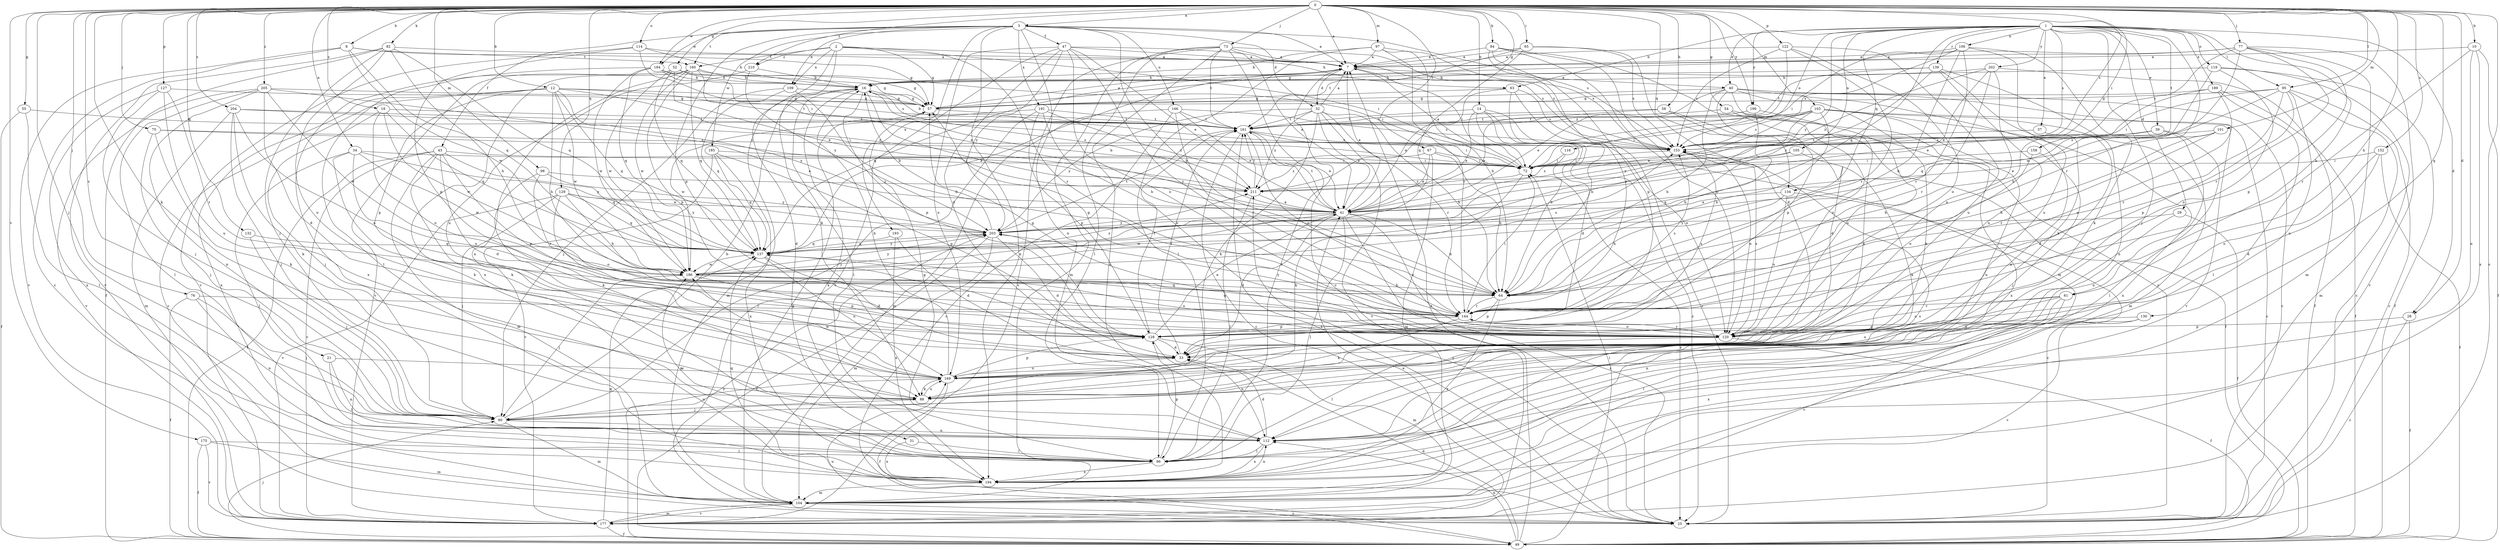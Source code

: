strict digraph  {
0;
1;
2;
3;
7;
8;
10;
12;
14;
16;
18;
21;
25;
28;
29;
31;
32;
33;
34;
37;
39;
40;
41;
43;
47;
49;
52;
54;
55;
57;
58;
61;
63;
64;
65;
67;
72;
73;
75;
76;
77;
80;
82;
84;
88;
95;
96;
97;
98;
101;
103;
104;
105;
106;
109;
112;
114;
116;
119;
120;
122;
127;
128;
129;
130;
132;
134;
137;
139;
144;
152;
153;
158;
160;
161;
166;
169;
175;
177;
184;
185;
186;
189;
191;
193;
194;
199;
202;
203;
204;
205;
210;
211;
0 -> 3  [label=a];
0 -> 7  [label=a];
0 -> 8  [label=b];
0 -> 10  [label=b];
0 -> 12  [label=b];
0 -> 14  [label=b];
0 -> 18  [label=c];
0 -> 21  [label=c];
0 -> 25  [label=c];
0 -> 28  [label=d];
0 -> 34  [label=e];
0 -> 52  [label=g];
0 -> 54  [label=g];
0 -> 55  [label=g];
0 -> 57  [label=g];
0 -> 58  [label=h];
0 -> 61  [label=h];
0 -> 65  [label=i];
0 -> 67  [label=i];
0 -> 72  [label=i];
0 -> 73  [label=j];
0 -> 75  [label=j];
0 -> 76  [label=j];
0 -> 77  [label=j];
0 -> 80  [label=j];
0 -> 82  [label=k];
0 -> 84  [label=k];
0 -> 88  [label=k];
0 -> 95  [label=l];
0 -> 97  [label=m];
0 -> 98  [label=m];
0 -> 101  [label=m];
0 -> 103  [label=m];
0 -> 114  [label=o];
0 -> 122  [label=p];
0 -> 127  [label=p];
0 -> 129  [label=q];
0 -> 130  [label=q];
0 -> 132  [label=q];
0 -> 134  [label=q];
0 -> 152  [label=s];
0 -> 153  [label=s];
0 -> 175  [label=v];
0 -> 184  [label=w];
0 -> 199  [label=y];
0 -> 204  [label=z];
0 -> 205  [label=z];
0 -> 210  [label=z];
1 -> 28  [label=d];
1 -> 29  [label=d];
1 -> 37  [label=e];
1 -> 39  [label=e];
1 -> 40  [label=e];
1 -> 61  [label=h];
1 -> 63  [label=h];
1 -> 80  [label=j];
1 -> 95  [label=l];
1 -> 105  [label=n];
1 -> 106  [label=n];
1 -> 116  [label=o];
1 -> 119  [label=o];
1 -> 134  [label=q];
1 -> 137  [label=q];
1 -> 139  [label=r];
1 -> 144  [label=r];
1 -> 153  [label=s];
1 -> 158  [label=t];
1 -> 189  [label=x];
1 -> 199  [label=y];
1 -> 202  [label=y];
1 -> 203  [label=y];
2 -> 31  [label=d];
2 -> 57  [label=g];
2 -> 63  [label=h];
2 -> 72  [label=i];
2 -> 88  [label=k];
2 -> 109  [label=n];
2 -> 144  [label=r];
2 -> 160  [label=t];
2 -> 210  [label=z];
3 -> 7  [label=a];
3 -> 32  [label=d];
3 -> 43  [label=f];
3 -> 47  [label=f];
3 -> 64  [label=h];
3 -> 109  [label=n];
3 -> 112  [label=n];
3 -> 128  [label=p];
3 -> 153  [label=s];
3 -> 160  [label=t];
3 -> 166  [label=u];
3 -> 184  [label=w];
3 -> 185  [label=w];
3 -> 191  [label=x];
3 -> 193  [label=x];
3 -> 194  [label=x];
7 -> 16  [label=b];
7 -> 32  [label=d];
7 -> 40  [label=e];
7 -> 72  [label=i];
7 -> 96  [label=l];
7 -> 137  [label=q];
8 -> 25  [label=c];
8 -> 57  [label=g];
8 -> 137  [label=q];
8 -> 160  [label=t];
8 -> 177  [label=v];
8 -> 186  [label=w];
10 -> 7  [label=a];
10 -> 49  [label=f];
10 -> 112  [label=n];
10 -> 144  [label=r];
10 -> 194  [label=x];
12 -> 25  [label=c];
12 -> 57  [label=g];
12 -> 64  [label=h];
12 -> 128  [label=p];
12 -> 137  [label=q];
12 -> 161  [label=t];
12 -> 186  [label=w];
12 -> 194  [label=x];
12 -> 203  [label=y];
12 -> 211  [label=z];
14 -> 25  [label=c];
14 -> 33  [label=d];
14 -> 41  [label=e];
14 -> 64  [label=h];
14 -> 120  [label=o];
14 -> 161  [label=t];
16 -> 57  [label=g];
16 -> 64  [label=h];
16 -> 96  [label=l];
16 -> 104  [label=m];
16 -> 128  [label=p];
16 -> 194  [label=x];
16 -> 211  [label=z];
18 -> 80  [label=j];
18 -> 120  [label=o];
18 -> 137  [label=q];
18 -> 161  [label=t];
18 -> 186  [label=w];
21 -> 96  [label=l];
21 -> 112  [label=n];
21 -> 169  [label=u];
25 -> 161  [label=t];
25 -> 211  [label=z];
28 -> 25  [label=c];
28 -> 49  [label=f];
28 -> 128  [label=p];
29 -> 49  [label=f];
29 -> 112  [label=n];
29 -> 203  [label=y];
31 -> 96  [label=l];
31 -> 194  [label=x];
32 -> 7  [label=a];
32 -> 41  [label=e];
32 -> 64  [label=h];
32 -> 88  [label=k];
32 -> 144  [label=r];
32 -> 161  [label=t];
32 -> 177  [label=v];
32 -> 203  [label=y];
32 -> 211  [label=z];
33 -> 161  [label=t];
33 -> 169  [label=u];
34 -> 72  [label=i];
34 -> 88  [label=k];
34 -> 96  [label=l];
34 -> 120  [label=o];
34 -> 186  [label=w];
34 -> 203  [label=y];
37 -> 33  [label=d];
37 -> 153  [label=s];
39 -> 64  [label=h];
39 -> 96  [label=l];
39 -> 112  [label=n];
39 -> 153  [label=s];
40 -> 25  [label=c];
40 -> 41  [label=e];
40 -> 57  [label=g];
40 -> 64  [label=h];
40 -> 88  [label=k];
40 -> 112  [label=n];
40 -> 120  [label=o];
40 -> 128  [label=p];
40 -> 177  [label=v];
41 -> 7  [label=a];
41 -> 16  [label=b];
41 -> 25  [label=c];
41 -> 33  [label=d];
41 -> 64  [label=h];
41 -> 96  [label=l];
41 -> 120  [label=o];
41 -> 161  [label=t];
41 -> 186  [label=w];
41 -> 203  [label=y];
43 -> 33  [label=d];
43 -> 49  [label=f];
43 -> 72  [label=i];
43 -> 88  [label=k];
43 -> 104  [label=m];
43 -> 128  [label=p];
43 -> 137  [label=q];
43 -> 177  [label=v];
47 -> 7  [label=a];
47 -> 25  [label=c];
47 -> 33  [label=d];
47 -> 41  [label=e];
47 -> 120  [label=o];
47 -> 144  [label=r];
47 -> 153  [label=s];
47 -> 169  [label=u];
47 -> 203  [label=y];
49 -> 7  [label=a];
49 -> 33  [label=d];
49 -> 72  [label=i];
49 -> 80  [label=j];
49 -> 112  [label=n];
49 -> 169  [label=u];
49 -> 203  [label=y];
52 -> 16  [label=b];
52 -> 41  [label=e];
52 -> 57  [label=g];
52 -> 137  [label=q];
52 -> 186  [label=w];
52 -> 194  [label=x];
54 -> 161  [label=t];
54 -> 169  [label=u];
54 -> 194  [label=x];
55 -> 49  [label=f];
55 -> 96  [label=l];
55 -> 161  [label=t];
57 -> 7  [label=a];
57 -> 161  [label=t];
58 -> 33  [label=d];
58 -> 41  [label=e];
58 -> 49  [label=f];
58 -> 161  [label=t];
61 -> 112  [label=n];
61 -> 120  [label=o];
61 -> 144  [label=r];
61 -> 169  [label=u];
61 -> 177  [label=v];
63 -> 25  [label=c];
63 -> 41  [label=e];
63 -> 57  [label=g];
63 -> 64  [label=h];
63 -> 153  [label=s];
64 -> 128  [label=p];
64 -> 144  [label=r];
64 -> 194  [label=x];
65 -> 7  [label=a];
65 -> 33  [label=d];
65 -> 137  [label=q];
65 -> 153  [label=s];
65 -> 161  [label=t];
67 -> 41  [label=e];
67 -> 64  [label=h];
67 -> 72  [label=i];
67 -> 104  [label=m];
67 -> 211  [label=z];
72 -> 7  [label=a];
72 -> 25  [label=c];
72 -> 88  [label=k];
72 -> 211  [label=z];
73 -> 7  [label=a];
73 -> 25  [label=c];
73 -> 41  [label=e];
73 -> 96  [label=l];
73 -> 104  [label=m];
73 -> 153  [label=s];
73 -> 161  [label=t];
73 -> 177  [label=v];
73 -> 194  [label=x];
75 -> 41  [label=e];
75 -> 80  [label=j];
75 -> 88  [label=k];
75 -> 153  [label=s];
76 -> 49  [label=f];
76 -> 80  [label=j];
76 -> 112  [label=n];
76 -> 144  [label=r];
77 -> 7  [label=a];
77 -> 57  [label=g];
77 -> 104  [label=m];
77 -> 128  [label=p];
77 -> 144  [label=r];
77 -> 153  [label=s];
77 -> 177  [label=v];
77 -> 186  [label=w];
80 -> 16  [label=b];
80 -> 104  [label=m];
80 -> 112  [label=n];
80 -> 169  [label=u];
82 -> 7  [label=a];
82 -> 49  [label=f];
82 -> 64  [label=h];
82 -> 80  [label=j];
82 -> 137  [label=q];
82 -> 169  [label=u];
82 -> 177  [label=v];
84 -> 7  [label=a];
84 -> 25  [label=c];
84 -> 104  [label=m];
84 -> 120  [label=o];
84 -> 128  [label=p];
84 -> 144  [label=r];
88 -> 80  [label=j];
88 -> 169  [label=u];
95 -> 25  [label=c];
95 -> 57  [label=g];
95 -> 72  [label=i];
95 -> 104  [label=m];
95 -> 128  [label=p];
95 -> 137  [label=q];
95 -> 144  [label=r];
95 -> 169  [label=u];
96 -> 128  [label=p];
96 -> 186  [label=w];
96 -> 194  [label=x];
97 -> 7  [label=a];
97 -> 16  [label=b];
97 -> 64  [label=h];
97 -> 96  [label=l];
97 -> 144  [label=r];
97 -> 153  [label=s];
98 -> 88  [label=k];
98 -> 144  [label=r];
98 -> 203  [label=y];
98 -> 211  [label=z];
101 -> 41  [label=e];
101 -> 64  [label=h];
101 -> 144  [label=r];
101 -> 153  [label=s];
103 -> 25  [label=c];
103 -> 41  [label=e];
103 -> 64  [label=h];
103 -> 72  [label=i];
103 -> 104  [label=m];
103 -> 112  [label=n];
103 -> 153  [label=s];
103 -> 161  [label=t];
103 -> 194  [label=x];
103 -> 203  [label=y];
104 -> 25  [label=c];
104 -> 57  [label=g];
104 -> 177  [label=v];
105 -> 72  [label=i];
105 -> 88  [label=k];
105 -> 137  [label=q];
106 -> 7  [label=a];
106 -> 64  [label=h];
106 -> 72  [label=i];
106 -> 88  [label=k];
106 -> 144  [label=r];
106 -> 153  [label=s];
106 -> 169  [label=u];
109 -> 57  [label=g];
109 -> 64  [label=h];
109 -> 80  [label=j];
109 -> 137  [label=q];
112 -> 33  [label=d];
112 -> 57  [label=g];
112 -> 96  [label=l];
112 -> 194  [label=x];
114 -> 7  [label=a];
114 -> 16  [label=b];
114 -> 72  [label=i];
114 -> 128  [label=p];
114 -> 177  [label=v];
116 -> 72  [label=i];
116 -> 211  [label=z];
119 -> 16  [label=b];
119 -> 25  [label=c];
119 -> 49  [label=f];
119 -> 64  [label=h];
119 -> 120  [label=o];
120 -> 49  [label=f];
120 -> 57  [label=g];
120 -> 96  [label=l];
120 -> 137  [label=q];
120 -> 144  [label=r];
120 -> 153  [label=s];
122 -> 7  [label=a];
122 -> 120  [label=o];
122 -> 144  [label=r];
122 -> 153  [label=s];
122 -> 169  [label=u];
122 -> 211  [label=z];
127 -> 57  [label=g];
127 -> 80  [label=j];
127 -> 144  [label=r];
127 -> 169  [label=u];
127 -> 194  [label=x];
128 -> 33  [label=d];
128 -> 41  [label=e];
128 -> 104  [label=m];
128 -> 112  [label=n];
128 -> 153  [label=s];
128 -> 161  [label=t];
128 -> 203  [label=y];
129 -> 41  [label=e];
129 -> 64  [label=h];
129 -> 80  [label=j];
129 -> 120  [label=o];
129 -> 137  [label=q];
129 -> 177  [label=v];
129 -> 203  [label=y];
130 -> 96  [label=l];
130 -> 128  [label=p];
130 -> 177  [label=v];
130 -> 194  [label=x];
132 -> 80  [label=j];
132 -> 137  [label=q];
134 -> 25  [label=c];
134 -> 41  [label=e];
134 -> 64  [label=h];
134 -> 120  [label=o];
137 -> 7  [label=a];
137 -> 33  [label=d];
137 -> 169  [label=u];
137 -> 186  [label=w];
137 -> 203  [label=y];
139 -> 16  [label=b];
139 -> 88  [label=k];
139 -> 112  [label=n];
139 -> 161  [label=t];
139 -> 169  [label=u];
139 -> 203  [label=y];
144 -> 57  [label=g];
144 -> 72  [label=i];
144 -> 88  [label=k];
144 -> 120  [label=o];
144 -> 128  [label=p];
144 -> 137  [label=q];
144 -> 153  [label=s];
144 -> 203  [label=y];
152 -> 33  [label=d];
152 -> 49  [label=f];
152 -> 72  [label=i];
152 -> 120  [label=o];
153 -> 72  [label=i];
153 -> 120  [label=o];
158 -> 72  [label=i];
158 -> 80  [label=j];
158 -> 120  [label=o];
160 -> 16  [label=b];
160 -> 41  [label=e];
160 -> 72  [label=i];
160 -> 112  [label=n];
160 -> 128  [label=p];
160 -> 137  [label=q];
160 -> 177  [label=v];
160 -> 186  [label=w];
160 -> 194  [label=x];
161 -> 16  [label=b];
161 -> 25  [label=c];
161 -> 41  [label=e];
161 -> 72  [label=i];
161 -> 144  [label=r];
161 -> 153  [label=s];
166 -> 25  [label=c];
166 -> 41  [label=e];
166 -> 104  [label=m];
166 -> 144  [label=r];
166 -> 153  [label=s];
166 -> 161  [label=t];
169 -> 16  [label=b];
169 -> 49  [label=f];
169 -> 88  [label=k];
169 -> 128  [label=p];
169 -> 186  [label=w];
175 -> 49  [label=f];
175 -> 96  [label=l];
175 -> 104  [label=m];
175 -> 177  [label=v];
177 -> 41  [label=e];
177 -> 49  [label=f];
177 -> 104  [label=m];
177 -> 137  [label=q];
184 -> 16  [label=b];
184 -> 57  [label=g];
184 -> 96  [label=l];
184 -> 137  [label=q];
184 -> 153  [label=s];
184 -> 186  [label=w];
185 -> 72  [label=i];
185 -> 128  [label=p];
185 -> 137  [label=q];
185 -> 177  [label=v];
185 -> 194  [label=x];
186 -> 64  [label=h];
186 -> 80  [label=j];
186 -> 120  [label=o];
186 -> 128  [label=p];
186 -> 153  [label=s];
186 -> 203  [label=y];
186 -> 211  [label=z];
189 -> 41  [label=e];
189 -> 49  [label=f];
189 -> 57  [label=g];
189 -> 96  [label=l];
189 -> 120  [label=o];
191 -> 80  [label=j];
191 -> 120  [label=o];
191 -> 128  [label=p];
191 -> 161  [label=t];
191 -> 186  [label=w];
191 -> 211  [label=z];
193 -> 33  [label=d];
193 -> 137  [label=q];
193 -> 194  [label=x];
194 -> 104  [label=m];
194 -> 112  [label=n];
194 -> 137  [label=q];
194 -> 153  [label=s];
199 -> 64  [label=h];
199 -> 120  [label=o];
199 -> 161  [label=t];
202 -> 16  [label=b];
202 -> 41  [label=e];
202 -> 49  [label=f];
202 -> 120  [label=o];
202 -> 144  [label=r];
202 -> 211  [label=z];
203 -> 16  [label=b];
203 -> 33  [label=d];
203 -> 49  [label=f];
203 -> 104  [label=m];
203 -> 137  [label=q];
203 -> 161  [label=t];
204 -> 72  [label=i];
204 -> 80  [label=j];
204 -> 88  [label=k];
204 -> 104  [label=m];
204 -> 120  [label=o];
204 -> 161  [label=t];
205 -> 33  [label=d];
205 -> 57  [label=g];
205 -> 96  [label=l];
205 -> 112  [label=n];
205 -> 177  [label=v];
205 -> 186  [label=w];
205 -> 211  [label=z];
210 -> 16  [label=b];
210 -> 169  [label=u];
210 -> 203  [label=y];
211 -> 41  [label=e];
211 -> 96  [label=l];
211 -> 161  [label=t];
}
